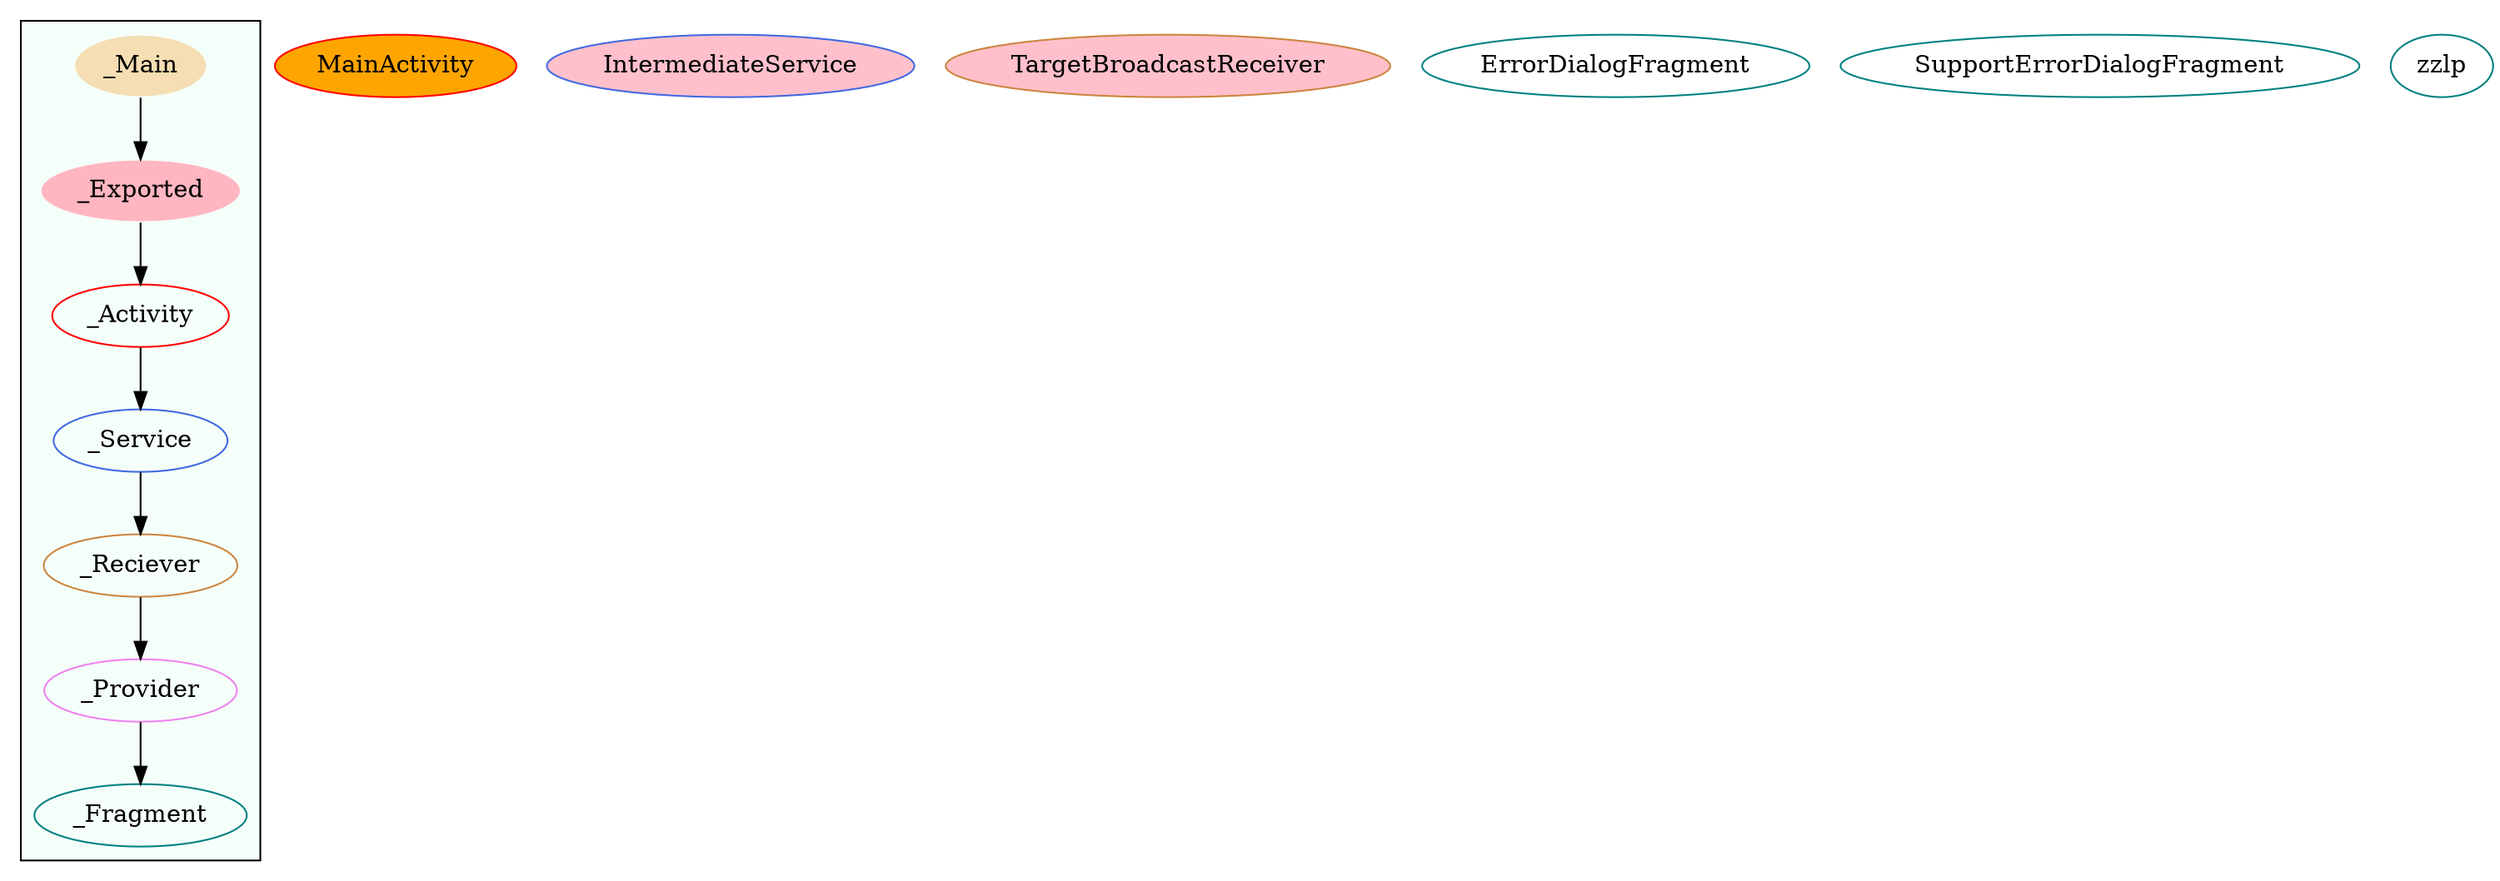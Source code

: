 digraph G {
subgraph cluster_legend{ 
bgcolor=mintcream;
_Activity[color = red];
_Service[color = royalblue];
_Provider[color = violet];
_Reciever[color = peru];
_Fragment[color = teal];
_Main[style=filled, fillcolor=wheat, color = mintcream];
_Exported[style=filled, fillcolor=lightpink, color = mintcream];
_Main -> _Exported -> _Activity -> _Service -> _Reciever -> _Provider -> _Fragment; 
}
MainActivity[style=filled, fillcolor=orange, color = red];
IntermediateService[style=filled, fillcolor=pink, color = royalblue];
TargetBroadcastReceiver[style=filled, fillcolor=pink, color = peru];
ErrorDialogFragment[color = teal];
SupportErrorDialogFragment[color = teal];
zzlp[color = teal];
}
